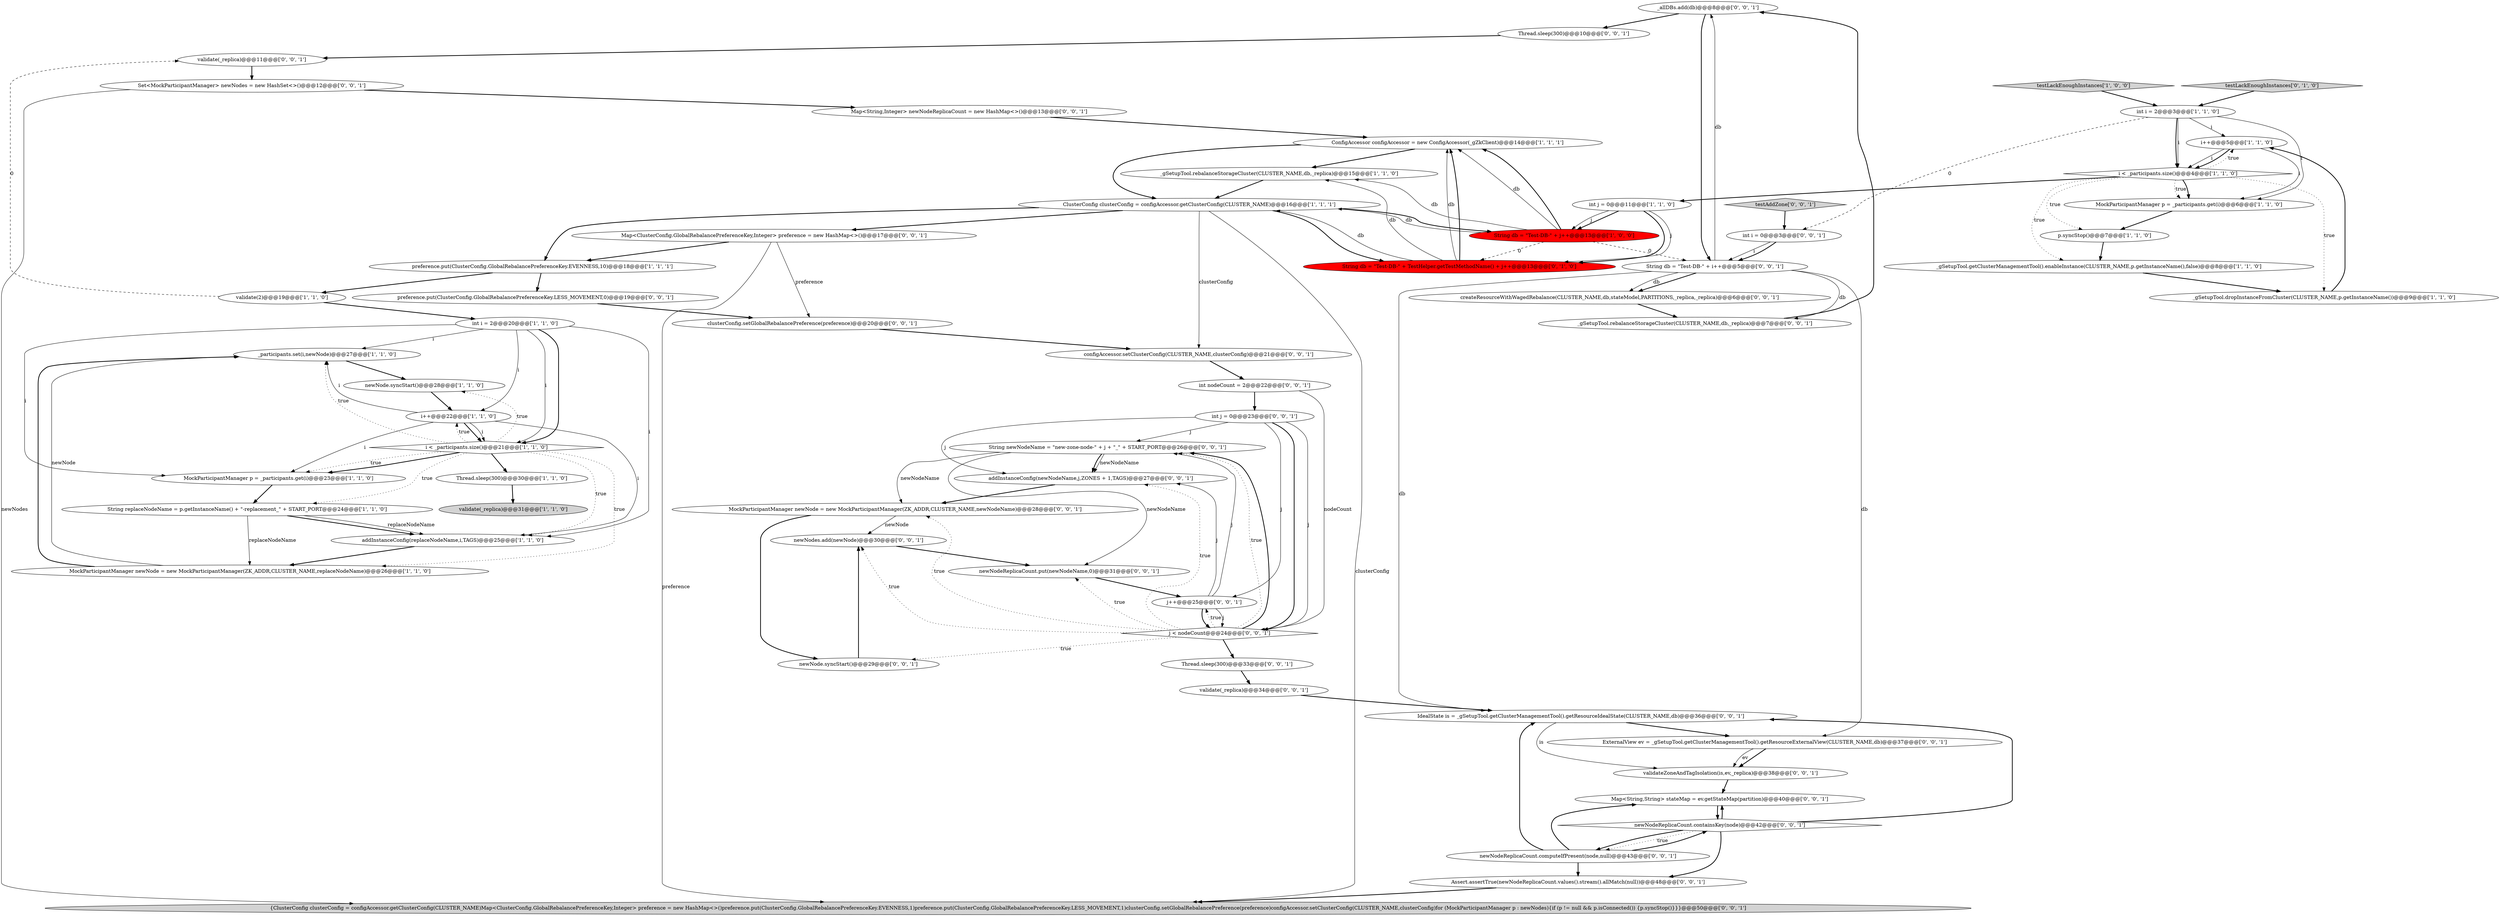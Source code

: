 digraph {
38 [style = filled, label = "_allDBs.add(db)@@@8@@@['0', '0', '1']", fillcolor = white, shape = ellipse image = "AAA0AAABBB3BBB"];
34 [style = filled, label = "int j = 0@@@23@@@['0', '0', '1']", fillcolor = white, shape = ellipse image = "AAA0AAABBB3BBB"];
50 [style = filled, label = "validate(_replica)@@@34@@@['0', '0', '1']", fillcolor = white, shape = ellipse image = "AAA0AAABBB3BBB"];
56 [style = filled, label = "clusterConfig.setGlobalRebalancePreference(preference)@@@20@@@['0', '0', '1']", fillcolor = white, shape = ellipse image = "AAA0AAABBB3BBB"];
37 [style = filled, label = "configAccessor.setClusterConfig(CLUSTER_NAME,clusterConfig)@@@21@@@['0', '0', '1']", fillcolor = white, shape = ellipse image = "AAA0AAABBB3BBB"];
59 [style = filled, label = "String newNodeName = \"new-zone-node-\" + j + \"_\" + START_PORT@@@26@@@['0', '0', '1']", fillcolor = white, shape = ellipse image = "AAA0AAABBB3BBB"];
44 [style = filled, label = "j < nodeCount@@@24@@@['0', '0', '1']", fillcolor = white, shape = diamond image = "AAA0AAABBB3BBB"];
10 [style = filled, label = "i++@@@5@@@['1', '1', '0']", fillcolor = white, shape = ellipse image = "AAA0AAABBB1BBB"];
32 [style = filled, label = "int i = 0@@@3@@@['0', '0', '1']", fillcolor = white, shape = ellipse image = "AAA0AAABBB3BBB"];
48 [style = filled, label = "Thread.sleep(300)@@@10@@@['0', '0', '1']", fillcolor = white, shape = ellipse image = "AAA0AAABBB3BBB"];
54 [style = filled, label = "newNodeReplicaCount.computeIfPresent(node,null)@@@43@@@['0', '0', '1']", fillcolor = white, shape = ellipse image = "AAA0AAABBB3BBB"];
14 [style = filled, label = "Thread.sleep(300)@@@30@@@['1', '1', '0']", fillcolor = white, shape = ellipse image = "AAA0AAABBB1BBB"];
22 [style = filled, label = "_participants.set(i,newNode)@@@27@@@['1', '1', '0']", fillcolor = white, shape = ellipse image = "AAA0AAABBB1BBB"];
57 [style = filled, label = "int nodeCount = 2@@@22@@@['0', '0', '1']", fillcolor = white, shape = ellipse image = "AAA0AAABBB3BBB"];
40 [style = filled, label = "_gSetupTool.rebalanceStorageCluster(CLUSTER_NAME,db,_replica)@@@7@@@['0', '0', '1']", fillcolor = white, shape = ellipse image = "AAA0AAABBB3BBB"];
17 [style = filled, label = "_gSetupTool.dropInstanceFromCluster(CLUSTER_NAME,p.getInstanceName())@@@9@@@['1', '1', '0']", fillcolor = white, shape = ellipse image = "AAA0AAABBB1BBB"];
33 [style = filled, label = "{ClusterConfig clusterConfig = configAccessor.getClusterConfig(CLUSTER_NAME)Map<ClusterConfig.GlobalRebalancePreferenceKey,Integer> preference = new HashMap<>()preference.put(ClusterConfig.GlobalRebalancePreferenceKey.EVENNESS,1)preference.put(ClusterConfig.GlobalRebalancePreferenceKey.LESS_MOVEMENT,1)clusterConfig.setGlobalRebalancePreference(preference)configAccessor.setClusterConfig(CLUSTER_NAME,clusterConfig)for (MockParticipantManager p : newNodes){if (p != null && p.isConnected()) {p.syncStop()}}}@@@50@@@['0', '0', '1']", fillcolor = lightgray, shape = ellipse image = "AAA0AAABBB3BBB"];
7 [style = filled, label = "_gSetupTool.rebalanceStorageCluster(CLUSTER_NAME,db,_replica)@@@15@@@['1', '1', '0']", fillcolor = white, shape = ellipse image = "AAA0AAABBB1BBB"];
11 [style = filled, label = "MockParticipantManager p = _participants.get(i)@@@6@@@['1', '1', '0']", fillcolor = white, shape = ellipse image = "AAA0AAABBB1BBB"];
52 [style = filled, label = "addInstanceConfig(newNodeName,j,ZONES + 1,TAGS)@@@27@@@['0', '0', '1']", fillcolor = white, shape = ellipse image = "AAA0AAABBB3BBB"];
0 [style = filled, label = "_gSetupTool.getClusterManagementTool().enableInstance(CLUSTER_NAME,p.getInstanceName(),false)@@@8@@@['1', '1', '0']", fillcolor = white, shape = ellipse image = "AAA0AAABBB1BBB"];
31 [style = filled, label = "Thread.sleep(300)@@@33@@@['0', '0', '1']", fillcolor = white, shape = ellipse image = "AAA0AAABBB3BBB"];
55 [style = filled, label = "preference.put(ClusterConfig.GlobalRebalancePreferenceKey.LESS_MOVEMENT,0)@@@19@@@['0', '0', '1']", fillcolor = white, shape = ellipse image = "AAA0AAABBB3BBB"];
53 [style = filled, label = "validateZoneAndTagIsolation(is,ev,_replica)@@@38@@@['0', '0', '1']", fillcolor = white, shape = ellipse image = "AAA0AAABBB3BBB"];
12 [style = filled, label = "MockParticipantManager newNode = new MockParticipantManager(ZK_ADDR,CLUSTER_NAME,replaceNodeName)@@@26@@@['1', '1', '0']", fillcolor = white, shape = ellipse image = "AAA0AAABBB1BBB"];
60 [style = filled, label = "createResourceWithWagedRebalance(CLUSTER_NAME,db,stateModel,PARTITIONS,_replica,_replica)@@@6@@@['0', '0', '1']", fillcolor = white, shape = ellipse image = "AAA0AAABBB3BBB"];
51 [style = filled, label = "Map<String,Integer> newNodeReplicaCount = new HashMap<>()@@@13@@@['0', '0', '1']", fillcolor = white, shape = ellipse image = "AAA0AAABBB3BBB"];
19 [style = filled, label = "i++@@@22@@@['1', '1', '0']", fillcolor = white, shape = ellipse image = "AAA0AAABBB1BBB"];
25 [style = filled, label = "int j = 0@@@11@@@['1', '1', '0']", fillcolor = white, shape = ellipse image = "AAA0AAABBB1BBB"];
61 [style = filled, label = "Assert.assertTrue(newNodeReplicaCount.values().stream().allMatch(null))@@@48@@@['0', '0', '1']", fillcolor = white, shape = ellipse image = "AAA0AAABBB3BBB"];
41 [style = filled, label = "newNodes.add(newNode)@@@30@@@['0', '0', '1']", fillcolor = white, shape = ellipse image = "AAA0AAABBB3BBB"];
1 [style = filled, label = "validate(2)@@@19@@@['1', '1', '0']", fillcolor = white, shape = ellipse image = "AAA0AAABBB1BBB"];
4 [style = filled, label = "addInstanceConfig(replaceNodeName,i,TAGS)@@@25@@@['1', '1', '0']", fillcolor = white, shape = ellipse image = "AAA0AAABBB1BBB"];
9 [style = filled, label = "ClusterConfig clusterConfig = configAccessor.getClusterConfig(CLUSTER_NAME)@@@16@@@['1', '1', '1']", fillcolor = white, shape = ellipse image = "AAA0AAABBB1BBB"];
29 [style = filled, label = "j++@@@25@@@['0', '0', '1']", fillcolor = white, shape = ellipse image = "AAA0AAABBB3BBB"];
16 [style = filled, label = "p.syncStop()@@@7@@@['1', '1', '0']", fillcolor = white, shape = ellipse image = "AAA0AAABBB1BBB"];
8 [style = filled, label = "testLackEnoughInstances['1', '0', '0']", fillcolor = lightgray, shape = diamond image = "AAA0AAABBB1BBB"];
24 [style = filled, label = "newNode.syncStart()@@@28@@@['1', '1', '0']", fillcolor = white, shape = ellipse image = "AAA0AAABBB1BBB"];
26 [style = filled, label = "String db = \"Test-DB-\" + TestHelper.getTestMethodName() + j++@@@13@@@['0', '1', '0']", fillcolor = red, shape = ellipse image = "AAA1AAABBB2BBB"];
43 [style = filled, label = "Map<ClusterConfig.GlobalRebalancePreferenceKey,Integer> preference = new HashMap<>()@@@17@@@['0', '0', '1']", fillcolor = white, shape = ellipse image = "AAA0AAABBB3BBB"];
46 [style = filled, label = "validate(_replica)@@@11@@@['0', '0', '1']", fillcolor = white, shape = ellipse image = "AAA0AAABBB3BBB"];
58 [style = filled, label = "testAddZone['0', '0', '1']", fillcolor = lightgray, shape = diamond image = "AAA0AAABBB3BBB"];
3 [style = filled, label = "MockParticipantManager p = _participants.get(i)@@@23@@@['1', '1', '0']", fillcolor = white, shape = ellipse image = "AAA0AAABBB1BBB"];
20 [style = filled, label = "int i = 2@@@3@@@['1', '1', '0']", fillcolor = white, shape = ellipse image = "AAA0AAABBB1BBB"];
36 [style = filled, label = "MockParticipantManager newNode = new MockParticipantManager(ZK_ADDR,CLUSTER_NAME,newNodeName)@@@28@@@['0', '0', '1']", fillcolor = white, shape = ellipse image = "AAA0AAABBB3BBB"];
13 [style = filled, label = "i < _participants.size()@@@21@@@['1', '1', '0']", fillcolor = white, shape = diamond image = "AAA0AAABBB1BBB"];
21 [style = filled, label = "preference.put(ClusterConfig.GlobalRebalancePreferenceKey.EVENNESS,10)@@@18@@@['1', '1', '1']", fillcolor = white, shape = ellipse image = "AAA0AAABBB1BBB"];
18 [style = filled, label = "String db = \"Test-DB-\" + j++@@@13@@@['1', '0', '0']", fillcolor = red, shape = ellipse image = "AAA1AAABBB1BBB"];
30 [style = filled, label = "ExternalView ev = _gSetupTool.getClusterManagementTool().getResourceExternalView(CLUSTER_NAME,db)@@@37@@@['0', '0', '1']", fillcolor = white, shape = ellipse image = "AAA0AAABBB3BBB"];
45 [style = filled, label = "newNodeReplicaCount.put(newNodeName,0)@@@31@@@['0', '0', '1']", fillcolor = white, shape = ellipse image = "AAA0AAABBB3BBB"];
2 [style = filled, label = "String replaceNodeName = p.getInstanceName() + \"-replacement_\" + START_PORT@@@24@@@['1', '1', '0']", fillcolor = white, shape = ellipse image = "AAA0AAABBB1BBB"];
27 [style = filled, label = "testLackEnoughInstances['0', '1', '0']", fillcolor = lightgray, shape = diamond image = "AAA0AAABBB2BBB"];
39 [style = filled, label = "String db = \"Test-DB-\" + i++@@@5@@@['0', '0', '1']", fillcolor = white, shape = ellipse image = "AAA0AAABBB3BBB"];
15 [style = filled, label = "int i = 2@@@20@@@['1', '1', '0']", fillcolor = white, shape = ellipse image = "AAA0AAABBB1BBB"];
35 [style = filled, label = "newNode.syncStart()@@@29@@@['0', '0', '1']", fillcolor = white, shape = ellipse image = "AAA0AAABBB3BBB"];
28 [style = filled, label = "Set<MockParticipantManager> newNodes = new HashSet<>()@@@12@@@['0', '0', '1']", fillcolor = white, shape = ellipse image = "AAA0AAABBB3BBB"];
5 [style = filled, label = "i < _participants.size()@@@4@@@['1', '1', '0']", fillcolor = white, shape = diamond image = "AAA0AAABBB1BBB"];
23 [style = filled, label = "ConfigAccessor configAccessor = new ConfigAccessor(_gZkClient)@@@14@@@['1', '1', '1']", fillcolor = white, shape = ellipse image = "AAA0AAABBB1BBB"];
42 [style = filled, label = "IdealState is = _gSetupTool.getClusterManagementTool().getResourceIdealState(CLUSTER_NAME,db)@@@36@@@['0', '0', '1']", fillcolor = white, shape = ellipse image = "AAA0AAABBB3BBB"];
6 [style = filled, label = "validate(_replica)@@@31@@@['1', '1', '0']", fillcolor = lightgray, shape = ellipse image = "AAA0AAABBB1BBB"];
49 [style = filled, label = "Map<String,String> stateMap = ev.getStateMap(partition)@@@40@@@['0', '0', '1']", fillcolor = white, shape = ellipse image = "AAA0AAABBB3BBB"];
47 [style = filled, label = "newNodeReplicaCount.containsKey(node)@@@42@@@['0', '0', '1']", fillcolor = white, shape = diamond image = "AAA0AAABBB3BBB"];
20->11 [style = solid, label="i"];
13->24 [style = dotted, label="true"];
16->0 [style = bold, label=""];
35->41 [style = bold, label=""];
58->32 [style = bold, label=""];
20->10 [style = solid, label="i"];
15->4 [style = solid, label="i"];
34->44 [style = solid, label="j"];
9->43 [style = bold, label=""];
40->38 [style = bold, label=""];
38->39 [style = bold, label=""];
15->19 [style = solid, label="i"];
57->34 [style = bold, label=""];
47->49 [style = bold, label=""];
9->26 [style = bold, label=""];
7->9 [style = bold, label=""];
39->60 [style = bold, label=""];
31->50 [style = bold, label=""];
18->39 [style = dashed, label="0"];
5->11 [style = dotted, label="true"];
28->33 [style = solid, label="newNodes"];
8->20 [style = bold, label=""];
29->52 [style = solid, label="j"];
29->59 [style = solid, label="j"];
21->1 [style = bold, label=""];
26->23 [style = solid, label="db"];
9->21 [style = bold, label=""];
29->44 [style = bold, label=""];
32->39 [style = solid, label="i"];
41->45 [style = bold, label=""];
47->54 [style = dotted, label="true"];
20->32 [style = dashed, label="0"];
13->14 [style = bold, label=""];
19->22 [style = solid, label="i"];
12->22 [style = bold, label=""];
13->4 [style = dotted, label="true"];
11->16 [style = bold, label=""];
15->13 [style = bold, label=""];
24->19 [style = bold, label=""];
54->49 [style = bold, label=""];
13->3 [style = dotted, label="true"];
39->42 [style = solid, label="db"];
51->23 [style = bold, label=""];
0->17 [style = bold, label=""];
59->52 [style = solid, label="newNodeName"];
19->3 [style = solid, label="i"];
44->52 [style = dotted, label="true"];
13->19 [style = dotted, label="true"];
34->52 [style = solid, label="j"];
9->37 [style = solid, label="clusterConfig"];
2->4 [style = bold, label=""];
45->29 [style = bold, label=""];
5->25 [style = bold, label=""];
18->7 [style = solid, label="db"];
10->11 [style = solid, label="i"];
39->38 [style = solid, label="db"];
2->4 [style = solid, label="replaceNodeName"];
44->35 [style = dotted, label="true"];
18->9 [style = solid, label="db"];
59->36 [style = solid, label="newNodeName"];
19->13 [style = bold, label=""];
3->2 [style = bold, label=""];
47->54 [style = bold, label=""];
13->22 [style = dotted, label="true"];
1->46 [style = dashed, label="0"];
25->26 [style = bold, label=""];
19->4 [style = solid, label="i"];
26->7 [style = solid, label="db"];
5->11 [style = bold, label=""];
23->7 [style = bold, label=""];
52->36 [style = bold, label=""];
26->9 [style = solid, label="db"];
36->35 [style = bold, label=""];
54->61 [style = bold, label=""];
36->41 [style = solid, label="newNode"];
27->20 [style = bold, label=""];
14->6 [style = bold, label=""];
44->29 [style = dotted, label="true"];
44->45 [style = dotted, label="true"];
17->10 [style = bold, label=""];
10->5 [style = solid, label="i"];
18->23 [style = bold, label=""];
47->42 [style = bold, label=""];
46->28 [style = bold, label=""];
5->10 [style = dotted, label="true"];
47->61 [style = bold, label=""];
25->18 [style = bold, label=""];
12->22 [style = solid, label="newNode"];
56->37 [style = bold, label=""];
30->53 [style = bold, label=""];
5->0 [style = dotted, label="true"];
38->48 [style = bold, label=""];
18->23 [style = solid, label="db"];
25->18 [style = solid, label="j"];
48->46 [style = bold, label=""];
54->42 [style = bold, label=""];
21->55 [style = bold, label=""];
13->2 [style = dotted, label="true"];
2->12 [style = solid, label="replaceNodeName"];
19->13 [style = solid, label="i"];
9->18 [style = bold, label=""];
10->5 [style = bold, label=""];
43->33 [style = solid, label="preference"];
50->42 [style = bold, label=""];
39->40 [style = solid, label="db"];
34->44 [style = bold, label=""];
5->16 [style = dotted, label="true"];
44->59 [style = dotted, label="true"];
4->12 [style = bold, label=""];
32->39 [style = bold, label=""];
57->44 [style = solid, label="nodeCount"];
44->31 [style = bold, label=""];
43->56 [style = solid, label="preference"];
37->57 [style = bold, label=""];
25->26 [style = solid, label="j"];
5->17 [style = dotted, label="true"];
43->21 [style = bold, label=""];
20->5 [style = solid, label="i"];
59->45 [style = solid, label="newNodeName"];
13->12 [style = dotted, label="true"];
34->59 [style = solid, label="j"];
39->30 [style = solid, label="db"];
1->15 [style = bold, label=""];
59->52 [style = bold, label=""];
44->36 [style = dotted, label="true"];
15->13 [style = solid, label="i"];
28->51 [style = bold, label=""];
39->60 [style = solid, label="db"];
55->56 [style = bold, label=""];
20->5 [style = bold, label=""];
49->47 [style = bold, label=""];
15->3 [style = solid, label="i"];
53->49 [style = bold, label=""];
9->33 [style = solid, label="clusterConfig"];
54->47 [style = bold, label=""];
13->3 [style = bold, label=""];
42->30 [style = bold, label=""];
15->22 [style = solid, label="i"];
42->53 [style = solid, label="is"];
60->40 [style = bold, label=""];
26->23 [style = bold, label=""];
29->44 [style = solid, label="j"];
34->29 [style = solid, label="j"];
22->24 [style = bold, label=""];
30->53 [style = solid, label="ev"];
23->9 [style = bold, label=""];
61->33 [style = bold, label=""];
18->26 [style = dashed, label="0"];
44->41 [style = dotted, label="true"];
44->59 [style = bold, label=""];
}
